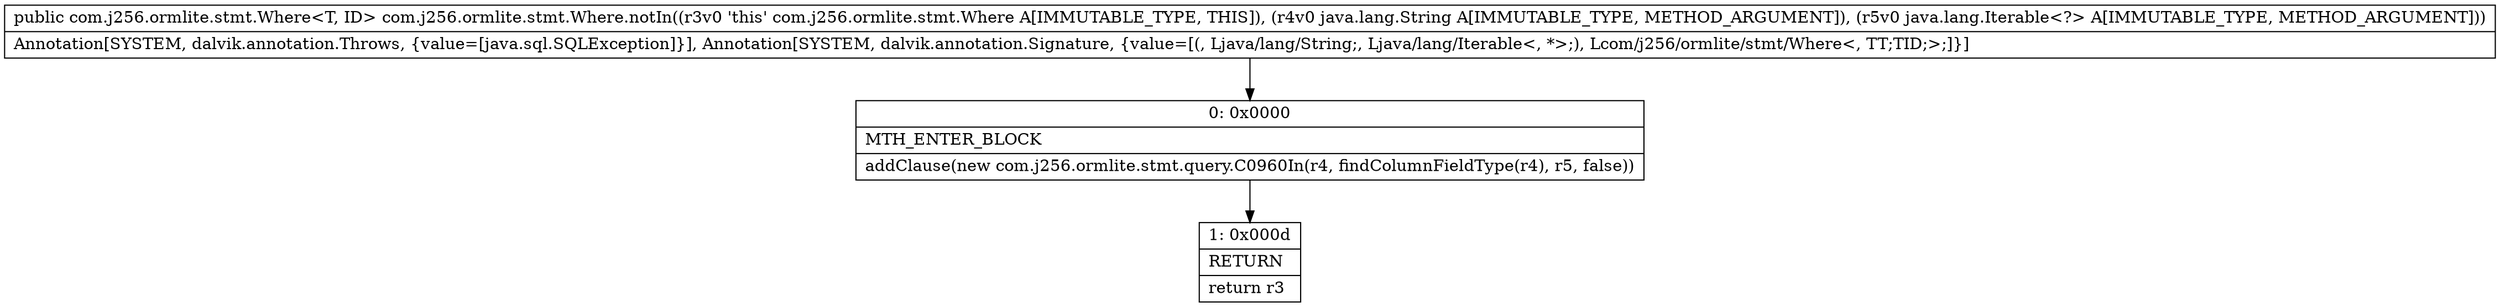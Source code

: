 digraph "CFG forcom.j256.ormlite.stmt.Where.notIn(Ljava\/lang\/String;Ljava\/lang\/Iterable;)Lcom\/j256\/ormlite\/stmt\/Where;" {
Node_0 [shape=record,label="{0\:\ 0x0000|MTH_ENTER_BLOCK\l|addClause(new com.j256.ormlite.stmt.query.C0960In(r4, findColumnFieldType(r4), r5, false))\l}"];
Node_1 [shape=record,label="{1\:\ 0x000d|RETURN\l|return r3\l}"];
MethodNode[shape=record,label="{public com.j256.ormlite.stmt.Where\<T, ID\> com.j256.ormlite.stmt.Where.notIn((r3v0 'this' com.j256.ormlite.stmt.Where A[IMMUTABLE_TYPE, THIS]), (r4v0 java.lang.String A[IMMUTABLE_TYPE, METHOD_ARGUMENT]), (r5v0 java.lang.Iterable\<?\> A[IMMUTABLE_TYPE, METHOD_ARGUMENT]))  | Annotation[SYSTEM, dalvik.annotation.Throws, \{value=[java.sql.SQLException]\}], Annotation[SYSTEM, dalvik.annotation.Signature, \{value=[(, Ljava\/lang\/String;, Ljava\/lang\/Iterable\<, *\>;), Lcom\/j256\/ormlite\/stmt\/Where\<, TT;TID;\>;]\}]\l}"];
MethodNode -> Node_0;
Node_0 -> Node_1;
}


